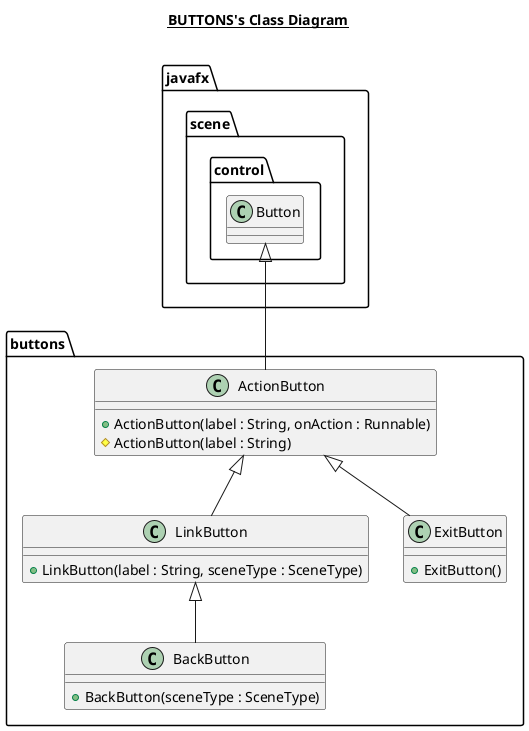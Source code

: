 @startuml

title __BUTTONS's Class Diagram__\n

package buttons {

	class ActionButton {
		+ ActionButton(label : String, onAction : Runnable)
		# ActionButton(label : String)
	}

	class BackButton {
		+ BackButton(sceneType : SceneType)
	}

	class ExitButton {
		+ ExitButton()
	}

	class LinkButton {
		+ LinkButton(label : String, sceneType : SceneType)
	}

	BackButton -up-|> LinkButton
	ExitButton -up-|> ActionButton
	LinkButton -up-|> ActionButton

}

ActionButton -up-|> javafx.scene.control.Button

@enduml
